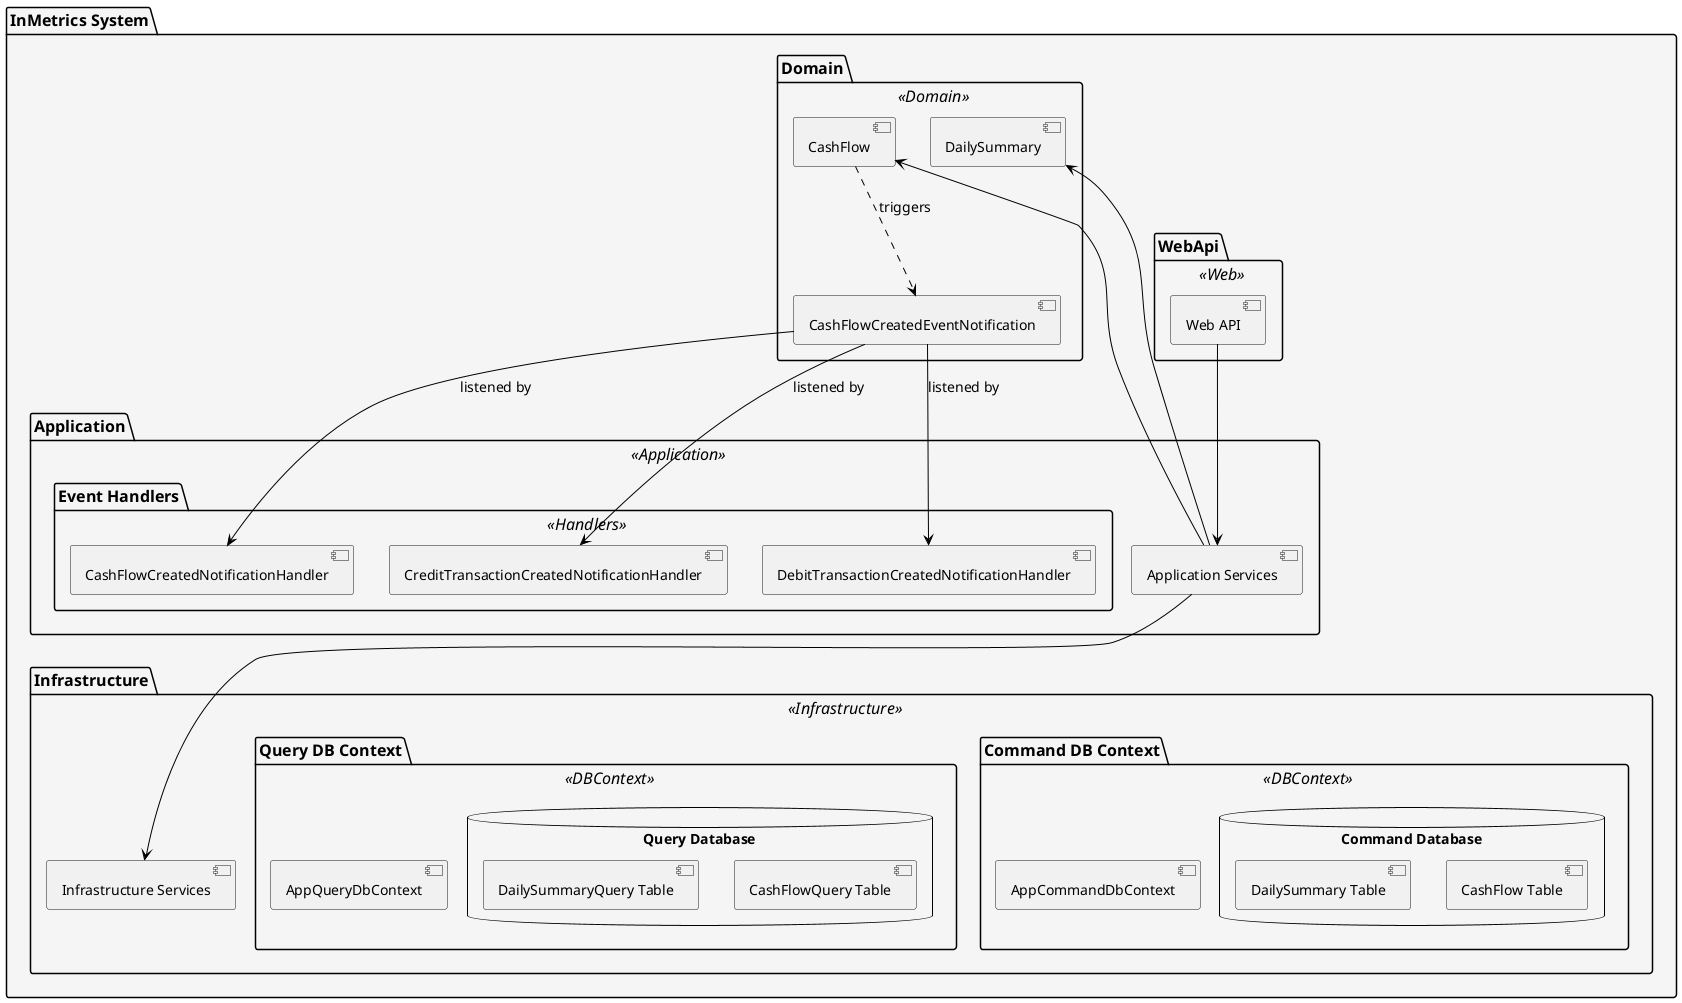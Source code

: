 @startuml

' Styling
skinparam package {
    BorderColor black
    BackgroundColor #F5F5F5
    FontSize 16
    stereotypeFontColor white
    FontColor black
}

skinparam class {
    BorderColor black
    BackgroundColor white
    FontSize 14
}

skinparam arrow {
    FontSize 14
    Color black
}

' Define the boundary
package "InMetrics System" {
    ' Layers
    package "WebApi" <<Web>> {
        [Web API]
    }
    package "Application" <<Application>> {
        [Application Services]
        package "Event Handlers" <<Handlers>> {
            [CashFlowCreatedNotificationHandler]
            [CreditTransactionCreatedNotificationHandler]
            [DebitTransactionCreatedNotificationHandler]
        }
    }
    package "Domain" <<Domain>> {
        [DailySummary]
        [CashFlow]
        [CashFlowCreatedEventNotification]        
    }
    package "Infrastructure" <<Infrastructure>> {
        [Infrastructure Services]
        
        package "Command DB Context" <<DBContext>> {
            [AppCommandDbContext]
            database "Command Database" {
                [CashFlow Table]
                [DailySummary Table]
            }
        }
        
        package "Query DB Context" <<DBContext>> {
            [AppQueryDbContext]
            database "Query Database" {
                [CashFlowQuery Table]
                [DailySummaryQuery Table]
            }
        }
    }

    ' Relations
    [Web API] --> [Application Services]
    [Application Services] --> [DailySummary]
    [Application Services] --> [CashFlow]
    [Application Services] --> [Infrastructure Services]
    [CashFlow] ..> [CashFlowCreatedEventNotification] : triggers
    [CashFlowCreatedEventNotification] --> [CashFlowCreatedNotificationHandler] : listened by
    [CashFlowCreatedEventNotification] --> [CreditTransactionCreatedNotificationHandler] : listened by
    [CashFlowCreatedEventNotification] --> [DebitTransactionCreatedNotificationHandler] : listened by    
}   
@enduml